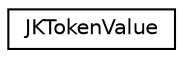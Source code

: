 digraph "Graphical Class Hierarchy"
{
  edge [fontname="Helvetica",fontsize="10",labelfontname="Helvetica",labelfontsize="10"];
  node [fontname="Helvetica",fontsize="10",shape=record];
  rankdir="LR";
  Node1 [label="JKTokenValue",height=0.2,width=0.4,color="black", fillcolor="white", style="filled",URL="$struct_j_k_token_value.html"];
}
